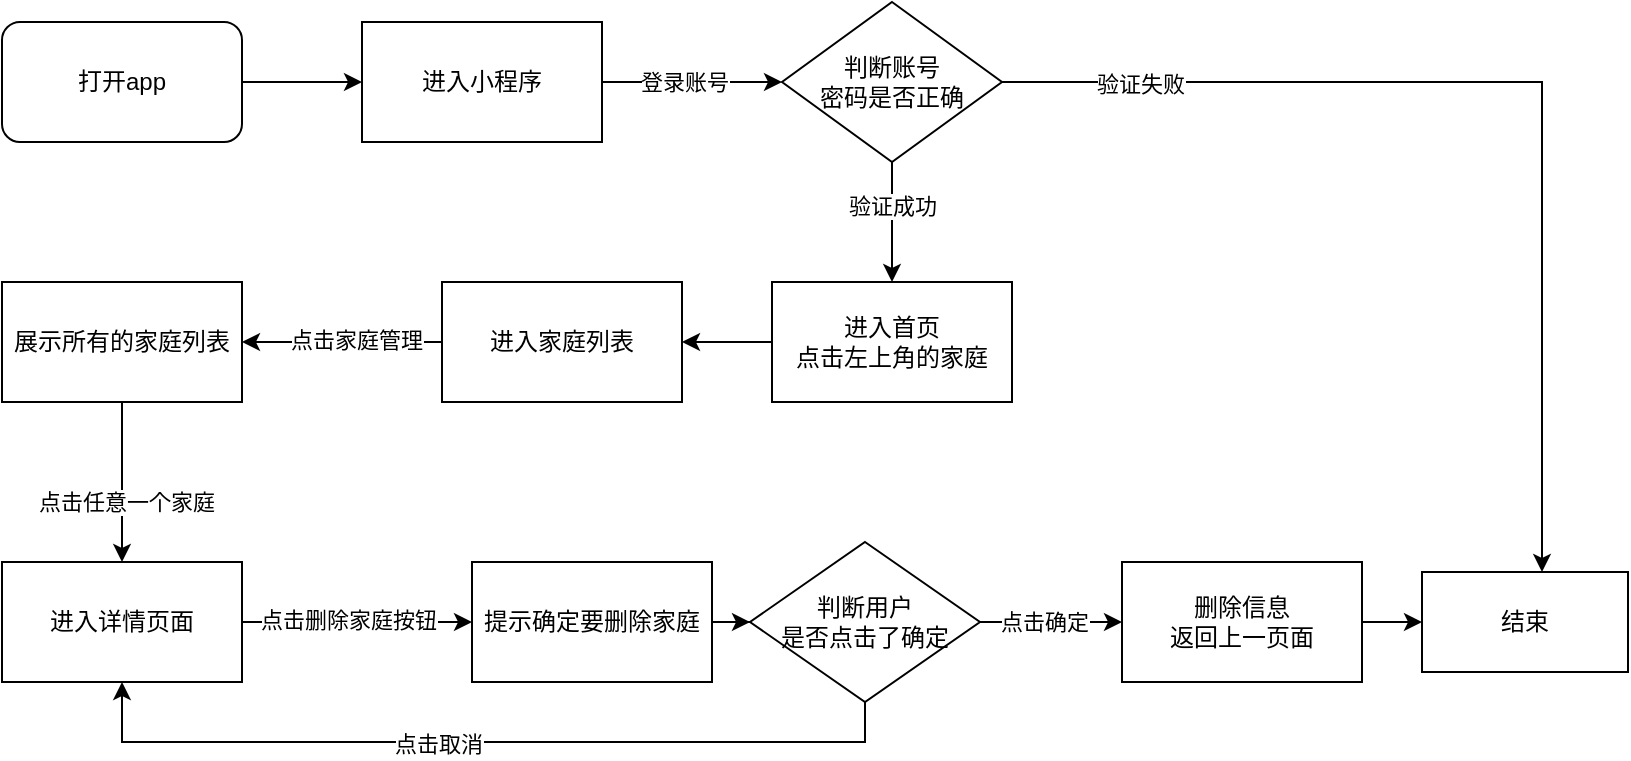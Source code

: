 <mxfile version="20.8.18" type="github">
  <diagram name="第 1 页" id="Spf3DLnL3tIFBI4fcnmD">
    <mxGraphModel dx="1434" dy="708" grid="1" gridSize="10" guides="1" tooltips="1" connect="1" arrows="1" fold="1" page="1" pageScale="1" pageWidth="827" pageHeight="1169" math="0" shadow="0">
      <root>
        <mxCell id="0" />
        <mxCell id="1" parent="0" />
        <mxCell id="-jYQ9N6s9ALa7i9oLKK9-7" style="edgeStyle=orthogonalEdgeStyle;rounded=0;orthogonalLoop=1;jettySize=auto;html=1;entryX=0;entryY=0.5;entryDx=0;entryDy=0;" edge="1" parent="1" source="-jYQ9N6s9ALa7i9oLKK9-1" target="-jYQ9N6s9ALa7i9oLKK9-6">
          <mxGeometry relative="1" as="geometry" />
        </mxCell>
        <mxCell id="-jYQ9N6s9ALa7i9oLKK9-1" value="打开app" style="rounded=1;whiteSpace=wrap;html=1;" vertex="1" parent="1">
          <mxGeometry x="10" y="50" width="120" height="60" as="geometry" />
        </mxCell>
        <mxCell id="-jYQ9N6s9ALa7i9oLKK9-11" value="" style="edgeStyle=orthogonalEdgeStyle;rounded=0;orthogonalLoop=1;jettySize=auto;html=1;" edge="1" parent="1" source="-jYQ9N6s9ALa7i9oLKK9-6" target="-jYQ9N6s9ALa7i9oLKK9-10">
          <mxGeometry relative="1" as="geometry" />
        </mxCell>
        <mxCell id="-jYQ9N6s9ALa7i9oLKK9-12" value="登录账号" style="edgeLabel;html=1;align=center;verticalAlign=middle;resizable=0;points=[];" vertex="1" connectable="0" parent="-jYQ9N6s9ALa7i9oLKK9-11">
          <mxGeometry x="0.26" y="-1" relative="1" as="geometry">
            <mxPoint x="-16" y="-1" as="offset" />
          </mxGeometry>
        </mxCell>
        <mxCell id="-jYQ9N6s9ALa7i9oLKK9-6" value="进入小程序" style="rounded=0;whiteSpace=wrap;html=1;" vertex="1" parent="1">
          <mxGeometry x="190" y="50" width="120" height="60" as="geometry" />
        </mxCell>
        <mxCell id="-jYQ9N6s9ALa7i9oLKK9-14" value="" style="edgeStyle=orthogonalEdgeStyle;rounded=0;orthogonalLoop=1;jettySize=auto;html=1;" edge="1" parent="1" source="-jYQ9N6s9ALa7i9oLKK9-10" target="-jYQ9N6s9ALa7i9oLKK9-13">
          <mxGeometry relative="1" as="geometry">
            <Array as="points">
              <mxPoint x="780" y="80" />
            </Array>
          </mxGeometry>
        </mxCell>
        <mxCell id="-jYQ9N6s9ALa7i9oLKK9-15" value="验证失败" style="edgeLabel;html=1;align=center;verticalAlign=middle;resizable=0;points=[];" vertex="1" connectable="0" parent="-jYQ9N6s9ALa7i9oLKK9-14">
          <mxGeometry x="-0.732" y="-1" relative="1" as="geometry">
            <mxPoint as="offset" />
          </mxGeometry>
        </mxCell>
        <mxCell id="-jYQ9N6s9ALa7i9oLKK9-17" value="" style="edgeStyle=orthogonalEdgeStyle;rounded=0;orthogonalLoop=1;jettySize=auto;html=1;" edge="1" parent="1" source="-jYQ9N6s9ALa7i9oLKK9-10" target="-jYQ9N6s9ALa7i9oLKK9-16">
          <mxGeometry relative="1" as="geometry" />
        </mxCell>
        <mxCell id="-jYQ9N6s9ALa7i9oLKK9-18" value="验证成功" style="edgeLabel;html=1;align=center;verticalAlign=middle;resizable=0;points=[];" vertex="1" connectable="0" parent="-jYQ9N6s9ALa7i9oLKK9-17">
          <mxGeometry x="-0.289" relative="1" as="geometry">
            <mxPoint as="offset" />
          </mxGeometry>
        </mxCell>
        <mxCell id="-jYQ9N6s9ALa7i9oLKK9-10" value="判断账号&lt;br&gt;密码是否正确" style="rhombus;whiteSpace=wrap;html=1;rounded=0;" vertex="1" parent="1">
          <mxGeometry x="400" y="40" width="110" height="80" as="geometry" />
        </mxCell>
        <mxCell id="-jYQ9N6s9ALa7i9oLKK9-13" value="结束" style="whiteSpace=wrap;html=1;rounded=0;" vertex="1" parent="1">
          <mxGeometry x="720" y="325" width="103" height="50" as="geometry" />
        </mxCell>
        <mxCell id="-jYQ9N6s9ALa7i9oLKK9-20" value="" style="edgeStyle=orthogonalEdgeStyle;rounded=0;orthogonalLoop=1;jettySize=auto;html=1;" edge="1" parent="1" source="-jYQ9N6s9ALa7i9oLKK9-16" target="-jYQ9N6s9ALa7i9oLKK9-19">
          <mxGeometry relative="1" as="geometry" />
        </mxCell>
        <mxCell id="-jYQ9N6s9ALa7i9oLKK9-16" value="进入首页&lt;br&gt;点击左上角的家庭" style="whiteSpace=wrap;html=1;rounded=0;" vertex="1" parent="1">
          <mxGeometry x="395" y="180" width="120" height="60" as="geometry" />
        </mxCell>
        <mxCell id="-jYQ9N6s9ALa7i9oLKK9-22" value="" style="edgeStyle=orthogonalEdgeStyle;rounded=0;orthogonalLoop=1;jettySize=auto;html=1;" edge="1" parent="1" source="-jYQ9N6s9ALa7i9oLKK9-19" target="-jYQ9N6s9ALa7i9oLKK9-21">
          <mxGeometry relative="1" as="geometry" />
        </mxCell>
        <mxCell id="-jYQ9N6s9ALa7i9oLKK9-23" value="点击家庭管理" style="edgeLabel;html=1;align=center;verticalAlign=middle;resizable=0;points=[];" vertex="1" connectable="0" parent="-jYQ9N6s9ALa7i9oLKK9-22">
          <mxGeometry x="-0.25" y="-1" relative="1" as="geometry">
            <mxPoint x="-6" as="offset" />
          </mxGeometry>
        </mxCell>
        <mxCell id="-jYQ9N6s9ALa7i9oLKK9-19" value="进入家庭列表" style="whiteSpace=wrap;html=1;rounded=0;" vertex="1" parent="1">
          <mxGeometry x="230" y="180" width="120" height="60" as="geometry" />
        </mxCell>
        <mxCell id="-jYQ9N6s9ALa7i9oLKK9-26" value="" style="edgeStyle=orthogonalEdgeStyle;rounded=0;orthogonalLoop=1;jettySize=auto;html=1;" edge="1" parent="1" source="-jYQ9N6s9ALa7i9oLKK9-21" target="-jYQ9N6s9ALa7i9oLKK9-25">
          <mxGeometry relative="1" as="geometry" />
        </mxCell>
        <mxCell id="-jYQ9N6s9ALa7i9oLKK9-27" value="点击任意一个家庭" style="edgeLabel;html=1;align=center;verticalAlign=middle;resizable=0;points=[];" vertex="1" connectable="0" parent="-jYQ9N6s9ALa7i9oLKK9-26">
          <mxGeometry x="0.25" y="2" relative="1" as="geometry">
            <mxPoint as="offset" />
          </mxGeometry>
        </mxCell>
        <mxCell id="-jYQ9N6s9ALa7i9oLKK9-21" value="展示所有的家庭列表" style="whiteSpace=wrap;html=1;rounded=0;" vertex="1" parent="1">
          <mxGeometry x="10" y="180" width="120" height="60" as="geometry" />
        </mxCell>
        <mxCell id="-jYQ9N6s9ALa7i9oLKK9-29" value="" style="edgeStyle=orthogonalEdgeStyle;rounded=0;orthogonalLoop=1;jettySize=auto;html=1;" edge="1" parent="1" source="-jYQ9N6s9ALa7i9oLKK9-25" target="-jYQ9N6s9ALa7i9oLKK9-28">
          <mxGeometry relative="1" as="geometry" />
        </mxCell>
        <mxCell id="-jYQ9N6s9ALa7i9oLKK9-30" value="点击删除家庭按钮" style="edgeLabel;html=1;align=center;verticalAlign=middle;resizable=0;points=[];" vertex="1" connectable="0" parent="-jYQ9N6s9ALa7i9oLKK9-29">
          <mxGeometry x="-0.26" y="1" relative="1" as="geometry">
            <mxPoint x="10" as="offset" />
          </mxGeometry>
        </mxCell>
        <mxCell id="-jYQ9N6s9ALa7i9oLKK9-25" value="进入详情页面" style="whiteSpace=wrap;html=1;rounded=0;" vertex="1" parent="1">
          <mxGeometry x="10" y="320" width="120" height="60" as="geometry" />
        </mxCell>
        <mxCell id="-jYQ9N6s9ALa7i9oLKK9-32" value="" style="edgeStyle=orthogonalEdgeStyle;rounded=0;orthogonalLoop=1;jettySize=auto;html=1;" edge="1" parent="1" source="-jYQ9N6s9ALa7i9oLKK9-28" target="-jYQ9N6s9ALa7i9oLKK9-31">
          <mxGeometry relative="1" as="geometry" />
        </mxCell>
        <mxCell id="-jYQ9N6s9ALa7i9oLKK9-28" value="提示确定要删除家庭" style="whiteSpace=wrap;html=1;rounded=0;" vertex="1" parent="1">
          <mxGeometry x="245" y="320" width="120" height="60" as="geometry" />
        </mxCell>
        <mxCell id="-jYQ9N6s9ALa7i9oLKK9-35" style="edgeStyle=orthogonalEdgeStyle;rounded=0;orthogonalLoop=1;jettySize=auto;html=1;entryX=0.5;entryY=1;entryDx=0;entryDy=0;exitX=0.5;exitY=1;exitDx=0;exitDy=0;" edge="1" parent="1" source="-jYQ9N6s9ALa7i9oLKK9-31" target="-jYQ9N6s9ALa7i9oLKK9-25">
          <mxGeometry relative="1" as="geometry">
            <Array as="points">
              <mxPoint x="442" y="410" />
              <mxPoint x="70" y="410" />
            </Array>
          </mxGeometry>
        </mxCell>
        <mxCell id="-jYQ9N6s9ALa7i9oLKK9-36" value="点击取消" style="edgeLabel;html=1;align=center;verticalAlign=middle;resizable=0;points=[];" vertex="1" connectable="0" parent="-jYQ9N6s9ALa7i9oLKK9-35">
          <mxGeometry x="0.116" y="1" relative="1" as="geometry">
            <mxPoint x="1" as="offset" />
          </mxGeometry>
        </mxCell>
        <mxCell id="-jYQ9N6s9ALa7i9oLKK9-38" value="" style="edgeStyle=orthogonalEdgeStyle;rounded=0;orthogonalLoop=1;jettySize=auto;html=1;" edge="1" parent="1" source="-jYQ9N6s9ALa7i9oLKK9-31" target="-jYQ9N6s9ALa7i9oLKK9-37">
          <mxGeometry relative="1" as="geometry" />
        </mxCell>
        <mxCell id="-jYQ9N6s9ALa7i9oLKK9-39" value="点击确定" style="edgeLabel;html=1;align=center;verticalAlign=middle;resizable=0;points=[];" vertex="1" connectable="0" parent="-jYQ9N6s9ALa7i9oLKK9-38">
          <mxGeometry x="0.081" y="4" relative="1" as="geometry">
            <mxPoint x="-7" y="4" as="offset" />
          </mxGeometry>
        </mxCell>
        <mxCell id="-jYQ9N6s9ALa7i9oLKK9-31" value="判断用户&lt;br&gt;是否点击了确定" style="rhombus;whiteSpace=wrap;html=1;rounded=0;" vertex="1" parent="1">
          <mxGeometry x="384" y="310" width="115" height="80" as="geometry" />
        </mxCell>
        <mxCell id="-jYQ9N6s9ALa7i9oLKK9-40" style="edgeStyle=orthogonalEdgeStyle;rounded=0;orthogonalLoop=1;jettySize=auto;html=1;entryX=0;entryY=0.5;entryDx=0;entryDy=0;" edge="1" parent="1" source="-jYQ9N6s9ALa7i9oLKK9-37" target="-jYQ9N6s9ALa7i9oLKK9-13">
          <mxGeometry relative="1" as="geometry" />
        </mxCell>
        <mxCell id="-jYQ9N6s9ALa7i9oLKK9-37" value="删除信息&lt;br&gt;返回上一页面" style="whiteSpace=wrap;html=1;rounded=0;" vertex="1" parent="1">
          <mxGeometry x="570" y="320" width="120" height="60" as="geometry" />
        </mxCell>
      </root>
    </mxGraphModel>
  </diagram>
</mxfile>
